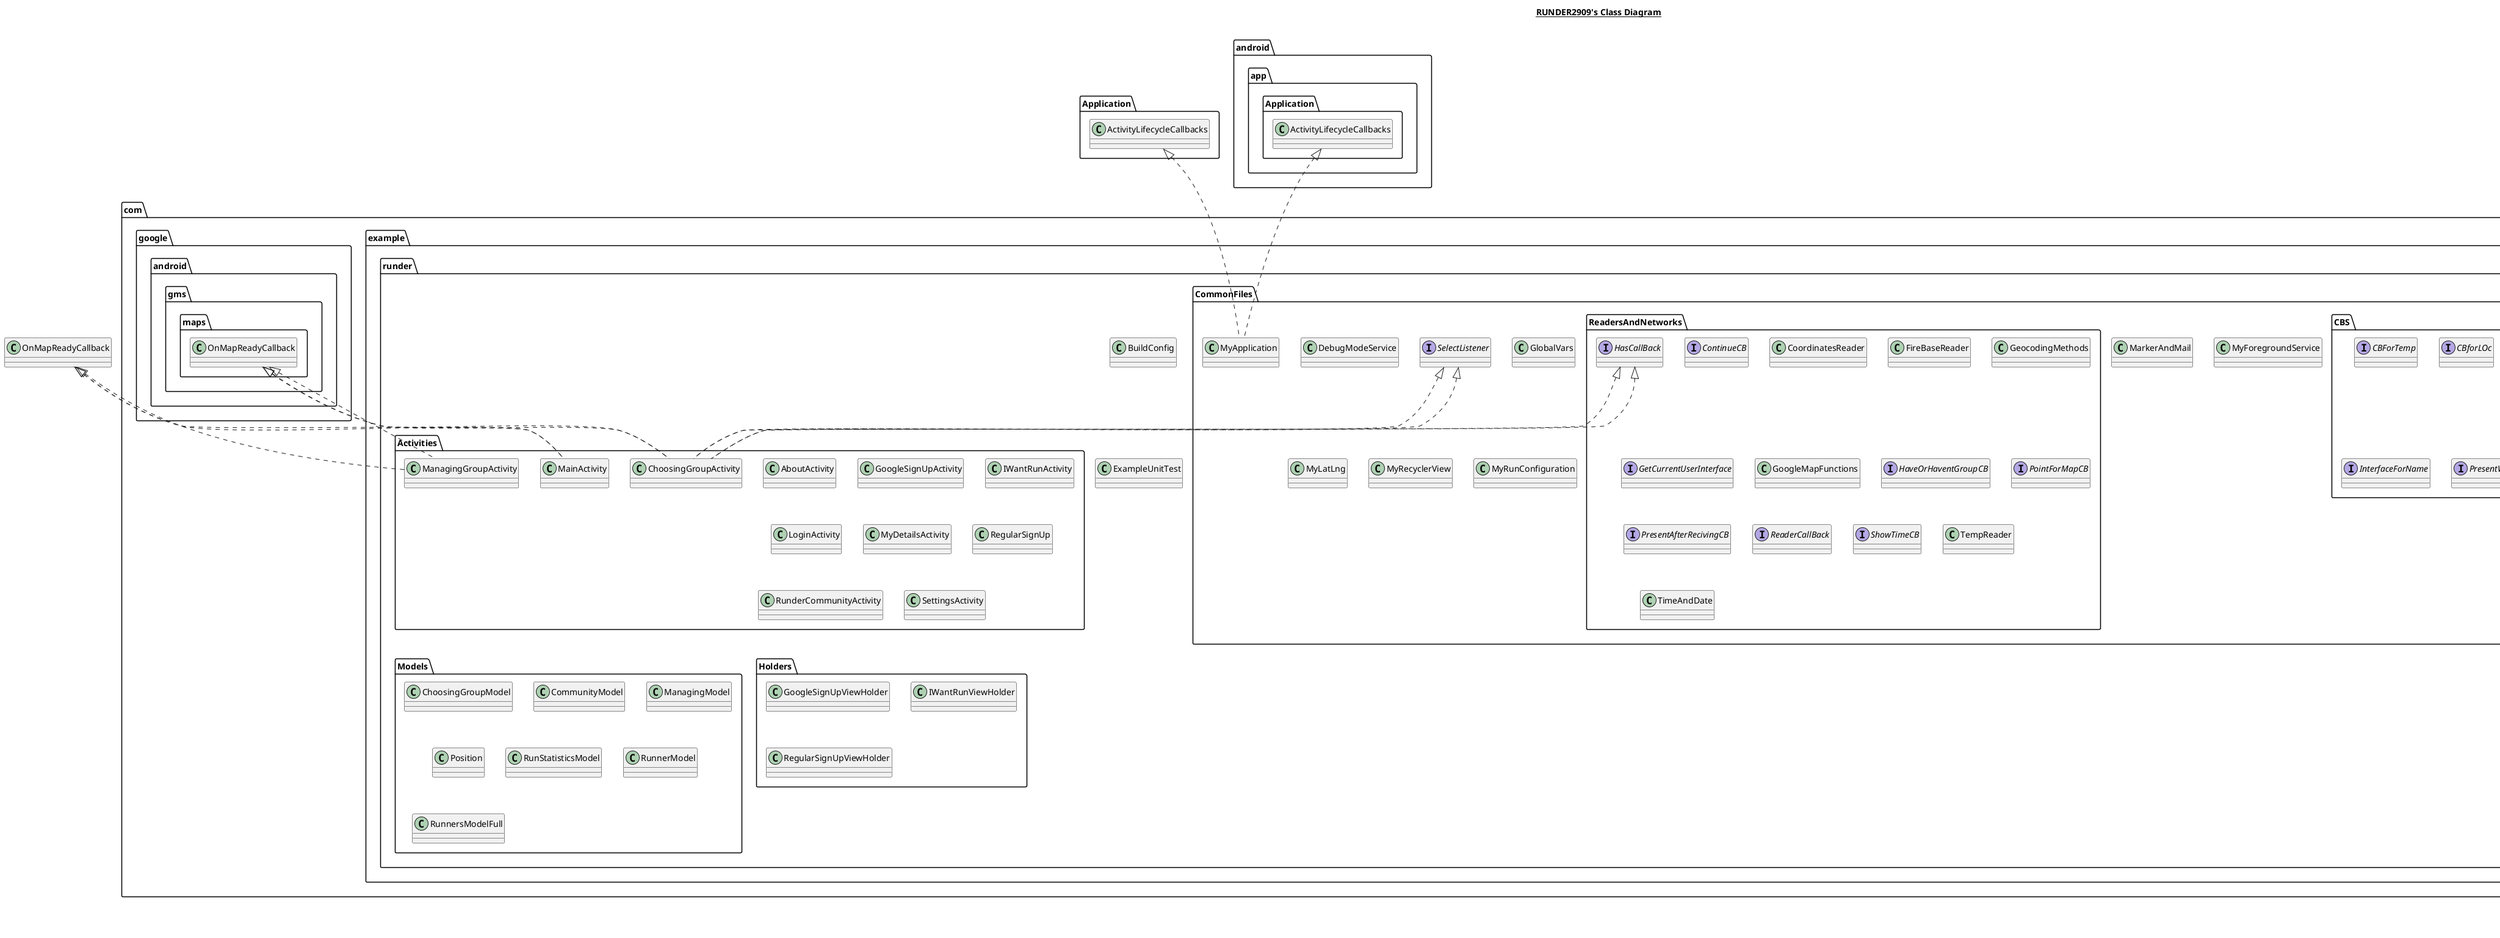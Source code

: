 @startuml

title __RUNDER2909's Class Diagram__\n

  namespace com.example.runder {
    namespace Activities {
      class com.example.runder.Activities.AboutActivity {
      }
    }
  }
  

  namespace com.example.runder {
    namespace Activities {
      class com.example.runder.Activities.AboutActivity {
      }
    }
  }
  

  namespace com.example.runder {
    namespace Activities {
      class com.example.runder.Activities.ChoosingGroupActivity {
      }
    }
  }
  

  namespace com.example.runder {
    namespace Activities {
      class com.example.runder.Activities.ChoosingGroupActivity {
      }
    }
  }
  

  namespace com.example.runder {
    namespace Activities {
      class com.example.runder.Activities.GoogleSignUpActivity {
      }
    }
  }
  

  namespace com.example.runder {
    namespace Activities {
      class com.example.runder.Activities.GoogleSignUpActivity {
      }
    }
  }
  

  namespace com.example.runder {
    namespace Activities {
      class com.example.runder.Activities.IWantRunActivity {
      }
    }
  }
  

  namespace com.example.runder {
    namespace Activities {
      class com.example.runder.Activities.IWantRunActivity {
      }
    }
  }
  

  namespace com.example.runder {
    namespace Activities {
      class com.example.runder.Activities.LoginActivity {
      }
    }
  }
  

  namespace com.example.runder {
    namespace Activities {
      class com.example.runder.Activities.LoginActivity {
      }
    }
  }
  

  namespace com.example.runder {
    namespace Activities {
      class com.example.runder.Activities.MainActivity {
      }
    }
  }
  

  namespace com.example.runder {
    namespace Activities {
      class com.example.runder.Activities.MainActivity {
      }
    }
  }
  

  namespace com.example.runder {
    namespace Activities {
      class com.example.runder.Activities.ManagingGroupActivity {
      }
    }
  }
  

  namespace com.example.runder {
    namespace Activities {
      class com.example.runder.Activities.ManagingGroupActivity {
      }
    }
  }
  

  namespace com.example.runder {
    namespace Activities {
      class com.example.runder.Activities.MyDetailsActivity {
      }
    }
  }
  

  namespace com.example.runder {
    namespace Activities {
      class com.example.runder.Activities.MyDetailsActivity {
      }
    }
  }
  

  namespace com.example.runder {
    namespace Activities {
      class com.example.runder.Activities.RegularSignUp {
      }
    }
  }
  

  namespace com.example.runder {
    namespace Activities {
      class com.example.runder.Activities.RegularSignUp {
      }
    }
  }
  

  namespace com.example.runder {
    namespace Activities {
      class com.example.runder.Activities.RunderCommunityActivity {
      }
    }
  }
  

  namespace com.example.runder {
    namespace Activities {
      class com.example.runder.Activities.RunderCommunityActivity {
      }
    }
  }
  

  namespace com.example.runder {
    namespace Activities {
      class com.example.runder.Activities.SettingsActivity {
      }
    }
  }
  

  namespace com.example.runder {
    namespace Activities {
      class com.example.runder.Activities.SettingsActivity {
      }
    }
  }
  

  namespace com.example.runder {
    namespace Adapters.Adapters {
      class com.example.runder.Adapters.Adapters.ChoosingGroupAdapter {
      }
    }
  }
  

  namespace com.example.runder {
    namespace Adapters.Adapters {
      class com.example.runder.Adapters.Adapters.ChoosingGroupAdapter {
      }
    }
  }
  

  namespace com.example.runder {
    namespace Adapters.Adapters {
      class com.example.runder.Adapters.Adapters.CommunityAdapter {
      }
    }
  }
  

  namespace com.example.runder {
    namespace Adapters.Adapters {
      class com.example.runder.Adapters.Adapters.CommunityAdapter {
      }
    }
  }
  

  namespace com.example.runder {
    namespace Adapters.Adapters {
      class com.example.runder.Adapters.Adapters.GoogleSignUpAdapter {
      }
    }
  }
  

  namespace com.example.runder {
    namespace Adapters.Adapters {
      class com.example.runder.Adapters.Adapters.GoogleSignUpAdapter {
      }
    }
  }
  

  namespace com.example.runder {
    namespace Adapters.Adapters {
      class com.example.runder.Adapters.Adapters.IWantRunAdapter {
      }
    }
  }
  

  namespace com.example.runder {
    namespace Adapters.Adapters {
      class com.example.runder.Adapters.Adapters.IWantRunAdapter {
      }
    }
  }
  

  namespace com.example.runder {
    namespace Adapters.Adapters {
      class com.example.runder.Adapters.Adapters.ManagingGroupAdapter {
      }
    }
  }
  

  namespace com.example.runder {
    namespace Adapters.Adapters {
      class com.example.runder.Adapters.Adapters.ManagingGroupAdapter {
      }
    }
  }
  

  namespace com.example.runder {
    namespace Adapters.Adapters {
      class com.example.runder.Adapters.Adapters.MyDetailsAdapter {
      }
    }
  }
  

  namespace com.example.runder {
    namespace Adapters.Adapters {
      class com.example.runder.Adapters.Adapters.MyDetailsAdapter {
      }
    }
  }
  

  namespace com.example.runder {
    namespace Adapters.Adapters {
      class com.example.runder.Adapters.Adapters.RegularSignUpAdapter {
      }
    }
  }
  

  namespace com.example.runder {
    namespace Adapters.Adapters {
      class com.example.runder.Adapters.Adapters.RegularSignUpAdapter {
      }
    }
  }
  

  namespace com.example.runder {
    class com.example.runder.BuildConfig {
    }
  }
  

  namespace com.example.runder {
    class com.example.runder.BuildConfig {
    }
  }
  

  namespace com.example.runder {
    namespace CommonFiles {
      namespace CBS {
        interface com.example.runder.CommonFiles.CBS.CBForTemp {
        }
      }
    }
  }
  

  namespace com.example.runder {
    namespace CommonFiles {
      namespace CBS {
        interface com.example.runder.CommonFiles.CBS.CBForTemp {
        }
      }
    }
  }
  

  namespace com.example.runder {
    namespace CommonFiles {
      namespace CBS {
        interface com.example.runder.CommonFiles.CBS.CBforLOc {
        }
      }
    }
  }
  

  namespace com.example.runder {
    namespace CommonFiles {
      namespace CBS {
        interface com.example.runder.CommonFiles.CBS.CBforLOc {
        }
      }
    }
  }
  

  namespace com.example.runder {
    namespace CommonFiles {
      namespace CBS {
        interface com.example.runder.CommonFiles.CBS.InterfaceForName {
        }
      }
    }
  }
  

  namespace com.example.runder {
    namespace CommonFiles {
      namespace CBS {
        interface com.example.runder.CommonFiles.CBS.InterfaceForName {
        }
      }
    }
  }
  

  namespace com.example.runder {
    namespace CommonFiles {
      namespace CBS {
        interface com.example.runder.CommonFiles.CBS.PresentWhenManagerEnds {
        }
      }
    }
  }
  

  namespace com.example.runder {
    namespace CommonFiles {
      namespace CBS {
        interface com.example.runder.CommonFiles.CBS.PresentWhenManagerEnds {
        }
      }
    }
  }
  

  namespace com.example.runder {
    namespace CommonFiles {
      class com.example.runder.CommonFiles.DebugModeService {
      }
    }
  }
  

  namespace com.example.runder {
    namespace CommonFiles {
      class com.example.runder.CommonFiles.DebugModeService {
      }
    }
  }
  

  namespace com.example.runder {
    namespace CommonFiles {
      class com.example.runder.CommonFiles.GlobalVars {
      }
    }
  }
  

  namespace com.example.runder {
    namespace CommonFiles {
      class com.example.runder.CommonFiles.GlobalVars {
      }
    }
  }
  

  namespace com.example.runder {
    namespace CommonFiles {
      class com.example.runder.CommonFiles.MarkerAndMail {
      }
    }
  }
  

  namespace com.example.runder {
    namespace CommonFiles {
      class com.example.runder.CommonFiles.MarkerAndMail {
      }
    }
  }
  

  namespace com.example.runder {
    namespace CommonFiles {
      class com.example.runder.CommonFiles.MyApplication {
      }
    }
  }
  

  namespace com.example.runder {
    namespace CommonFiles {
      class com.example.runder.CommonFiles.MyApplication {
      }
    }
  }
  

  namespace com.example.runder {
    namespace CommonFiles {
      class com.example.runder.CommonFiles.MyForegroundService {
      }
    }
  }
  

  namespace com.example.runder {
    namespace CommonFiles {
      class com.example.runder.CommonFiles.MyForegroundService {
      }
    }
  }
  

  namespace com.example.runder {
    namespace CommonFiles {
      class com.example.runder.CommonFiles.MyLatLng {
      }
    }
  }
  

  namespace com.example.runder {
    namespace CommonFiles {
      class com.example.runder.CommonFiles.MyLatLng {
      }
    }
  }
  

  namespace com.example.runder {
    namespace CommonFiles {
      class com.example.runder.CommonFiles.MyRecyclerView {
      }
    }
  }
  

  namespace com.example.runder {
    namespace CommonFiles {
      class com.example.runder.CommonFiles.MyRecyclerView {
      }
    }
  }
  

  namespace com.example.runder {
    namespace CommonFiles {
      class com.example.runder.CommonFiles.MyRunConfiguration {
      }
    }
  }
  

  namespace com.example.runder {
    namespace CommonFiles {
      class com.example.runder.CommonFiles.MyRunConfiguration {
      }
    }
  }
  

  namespace com.example.runder {
    namespace CommonFiles {
      namespace ReadersAndNetworks {
        interface com.example.runder.CommonFiles.ReadersAndNetworks.ContinueCB {
        }
      }
    }
  }
  

  namespace com.example.runder {
    namespace CommonFiles {
      namespace ReadersAndNetworks {
        interface com.example.runder.CommonFiles.ReadersAndNetworks.ContinueCB {
        }
      }
    }
  }
  

  namespace com.example.runder {
    namespace CommonFiles {
      namespace ReadersAndNetworks {
        class com.example.runder.CommonFiles.ReadersAndNetworks.CoordinatesReader {
        }
      }
    }
  }
  

  namespace com.example.runder {
    namespace CommonFiles {
      namespace ReadersAndNetworks {
        class com.example.runder.CommonFiles.ReadersAndNetworks.CoordinatesReader {
        }
      }
    }
  }
  

  namespace com.example.runder {
    namespace CommonFiles {
      namespace ReadersAndNetworks {
        class com.example.runder.CommonFiles.ReadersAndNetworks.FireBaseReader {
        }
      }
    }
  }
  

  namespace com.example.runder {
    namespace CommonFiles {
      namespace ReadersAndNetworks {
        class com.example.runder.CommonFiles.ReadersAndNetworks.FireBaseReader {
        }
      }
    }
  }
  

  namespace com.example.runder {
    namespace CommonFiles {
      namespace ReadersAndNetworks {
        class com.example.runder.CommonFiles.ReadersAndNetworks.GeocodingMethods {
        }
      }
    }
  }
  

  namespace com.example.runder {
    namespace CommonFiles {
      namespace ReadersAndNetworks {
        class com.example.runder.CommonFiles.ReadersAndNetworks.GeocodingMethods {
        }
      }
    }
  }
  

  namespace com.example.runder {
    namespace CommonFiles {
      namespace ReadersAndNetworks {
        interface com.example.runder.CommonFiles.ReadersAndNetworks.GetCurrentUserInterface {
        }
      }
    }
  }
  

  namespace com.example.runder {
    namespace CommonFiles {
      namespace ReadersAndNetworks {
        interface com.example.runder.CommonFiles.ReadersAndNetworks.GetCurrentUserInterface {
        }
      }
    }
  }
  

  namespace com.example.runder {
    namespace CommonFiles {
      namespace ReadersAndNetworks {
        class com.example.runder.CommonFiles.ReadersAndNetworks.GoogleMapFunctions {
        }
      }
    }
  }
  

  namespace com.example.runder {
    namespace CommonFiles {
      namespace ReadersAndNetworks {
        class com.example.runder.CommonFiles.ReadersAndNetworks.GoogleMapFunctions {
        }
      }
    }
  }
  

  namespace com.example.runder {
    namespace CommonFiles {
      namespace ReadersAndNetworks {
        interface com.example.runder.CommonFiles.ReadersAndNetworks.HasCallBack {
        }
      }
    }
  }
  

  namespace com.example.runder {
    namespace CommonFiles {
      namespace ReadersAndNetworks {
        interface com.example.runder.CommonFiles.ReadersAndNetworks.HasCallBack {
        }
      }
    }
  }
  

  namespace com.example.runder {
    namespace CommonFiles {
      namespace ReadersAndNetworks {
        interface com.example.runder.CommonFiles.ReadersAndNetworks.HaveOrHaventGroupCB {
        }
      }
    }
  }
  

  namespace com.example.runder {
    namespace CommonFiles {
      namespace ReadersAndNetworks {
        interface com.example.runder.CommonFiles.ReadersAndNetworks.HaveOrHaventGroupCB {
        }
      }
    }
  }
  

  namespace com.example.runder {
    namespace CommonFiles {
      namespace ReadersAndNetworks {
        interface com.example.runder.CommonFiles.ReadersAndNetworks.PointForMapCB {
        }
      }
    }
  }
  

  namespace com.example.runder {
    namespace CommonFiles {
      namespace ReadersAndNetworks {
        interface com.example.runder.CommonFiles.ReadersAndNetworks.PointForMapCB {
        }
      }
    }
  }
  

  namespace com.example.runder {
    namespace CommonFiles {
      namespace ReadersAndNetworks {
        interface com.example.runder.CommonFiles.ReadersAndNetworks.PresentAfterRecivingCB {
        }
      }
    }
  }
  

  namespace com.example.runder {
    namespace CommonFiles {
      namespace ReadersAndNetworks {
        interface com.example.runder.CommonFiles.ReadersAndNetworks.PresentAfterRecivingCB {
        }
      }
    }
  }
  

  namespace com.example.runder {
    namespace CommonFiles {
      namespace ReadersAndNetworks {
        interface com.example.runder.CommonFiles.ReadersAndNetworks.ReaderCallBack {
        }
      }
    }
  }
  

  namespace com.example.runder {
    namespace CommonFiles {
      namespace ReadersAndNetworks {
        interface com.example.runder.CommonFiles.ReadersAndNetworks.ReaderCallBack {
        }
      }
    }
  }
  

  namespace com.example.runder {
    namespace CommonFiles {
      namespace ReadersAndNetworks {
        interface com.example.runder.CommonFiles.ReadersAndNetworks.ShowTimeCB {
        }
      }
    }
  }
  

  namespace com.example.runder {
    namespace CommonFiles {
      namespace ReadersAndNetworks {
        interface com.example.runder.CommonFiles.ReadersAndNetworks.ShowTimeCB {
        }
      }
    }
  }
  

  namespace com.example.runder {
    namespace CommonFiles {
      namespace ReadersAndNetworks {
        class com.example.runder.CommonFiles.ReadersAndNetworks.TempReader {
        }
      }
    }
  }
  

  namespace com.example.runder {
    namespace CommonFiles {
      namespace ReadersAndNetworks {
        class com.example.runder.CommonFiles.ReadersAndNetworks.TempReader {
        }
      }
    }
  }
  

  namespace com.example.runder {
    namespace CommonFiles {
      namespace ReadersAndNetworks {
        class com.example.runder.CommonFiles.ReadersAndNetworks.TimeAndDate {
        }
      }
    }
  }
  

  namespace com.example.runder {
    namespace CommonFiles {
      namespace ReadersAndNetworks {
        class com.example.runder.CommonFiles.ReadersAndNetworks.TimeAndDate {
        }
      }
    }
  }
  

  namespace com.example.runder {
    namespace CommonFiles {
      interface com.example.runder.CommonFiles.SelectListener {
      }
    }
  }
  

  namespace com.example.runder {
    namespace CommonFiles {
      interface com.example.runder.CommonFiles.SelectListener {
      }
    }
  }
  

  namespace com.example.runder {
    class com.example.runder.ExampleInstrumentedTest {
    }
  }
  

  namespace com.example.runder {
    class com.example.runder.ExampleUnitTest {
    }
  }
  

  namespace com.example.runder {
    namespace Holders {
      class com.example.runder.Holders.GoogleSignUpViewHolder {
      }
    }
  }
  

  namespace com.example.runder {
    namespace Holders {
      class com.example.runder.Holders.GoogleSignUpViewHolder {
      }
    }
  }
  

  namespace com.example.runder {
    namespace Holders {
      class com.example.runder.Holders.IWantRunViewHolder {
      }
    }
  }
  

  namespace com.example.runder {
    namespace Holders {
      class com.example.runder.Holders.IWantRunViewHolder {
      }
    }
  }
  

  namespace com.example.runder {
    namespace Holders {
      class com.example.runder.Holders.RegularSignUpViewHolder {
      }
    }
  }
  

  namespace com.example.runder {
    namespace Holders {
      class com.example.runder.Holders.RegularSignUpViewHolder {
      }
    }
  }
  

  namespace com.example.runder {
    namespace Models {
      class com.example.runder.Models.ChoosingGroupModel {
      }
    }
  }
  

  namespace com.example.runder {
    namespace Models {
      class com.example.runder.Models.ChoosingGroupModel {
      }
    }
  }
  

  namespace com.example.runder {
    namespace Models {
      class com.example.runder.Models.CommunityModel {
      }
    }
  }
  

  namespace com.example.runder {
    namespace Models {
      class com.example.runder.Models.CommunityModel {
      }
    }
  }
  

  namespace com.example.runder {
    namespace Models {
      class com.example.runder.Models.ManagingModel {
      }
    }
  }
  

  namespace com.example.runder {
    namespace Models {
      class com.example.runder.Models.ManagingModel {
      }
    }
  }
  

  namespace com.example.runder {
    namespace Models {
      class com.example.runder.Models.Position {
      }
    }
  }
  

  namespace com.example.runder {
    namespace Models {
      class com.example.runder.Models.Position {
      }
    }
  }
  

  namespace com.example.runder {
    namespace Models {
      class com.example.runder.Models.RunStatisticsModel {
      }
    }
  }
  

  namespace com.example.runder {
    namespace Models {
      class com.example.runder.Models.RunStatisticsModel {
      }
    }
  }
  

  namespace com.example.runder {
    namespace Models {
      class com.example.runder.Models.RunnerModel {
      }
    }
  }
  

  namespace com.example.runder {
    namespace Models {
      class com.example.runder.Models.RunnerModel {
      }
    }
  }
  

  namespace com.example.runder {
    namespace Models {
      class com.example.runder.Models.RunnersModelFull {
      }
    }
  }
  

  namespace com.example.runder {
    namespace Models {
      class com.example.runder.Models.RunnersModelFull {
      }
    }
  }
  

  com.example.runder.Activities.ChoosingGroupActivity .up.|> HasCallBack
  com.example.runder.Activities.ChoosingGroupActivity .up.|> OnMapReadyCallback
  com.example.runder.Activities.ChoosingGroupActivity .up.|> SelectListener
  com.example.runder.Activities.ChoosingGroupActivity .up.|> com.example.runder.CommonFiles.ReadersAndNetworks.HasCallBack
  com.example.runder.Activities.ChoosingGroupActivity .up.|> com.example.runder.CommonFiles.SelectListener
  com.example.runder.Activities.ChoosingGroupActivity .up.|> com.google.android.gms.maps.OnMapReadyCallback
  com.example.runder.Activities.MainActivity .up.|> com.google.android.gms.maps.OnMapReadyCallback
  com.example.runder.Activities.MainActivity .up.|> OnMapReadyCallback
  com.example.runder.Activities.ManagingGroupActivity .up.|> OnMapReadyCallback
  com.example.runder.Activities.ManagingGroupActivity .up.|> com.google.android.gms.maps.OnMapReadyCallback
  com.example.runder.CommonFiles.DebugModeService o-- com.example.runder.CommonFiles.DebugModeService.DebugModeReceiver : receiver
  com.example.runder.CommonFiles.MyApplication .up.|> Application.ActivityLifecycleCallbacks
  com.example.runder.CommonFiles.MyApplication .up.|> android.app.Application.ActivityLifecycleCallbacks


right footer


PlantUML diagram generated by SketchIt! (https://bitbucket.org/pmesmeur/sketch.it)
For more information about this tool, please contact philippe.mesmeur@gmail.com
endfooter

@enduml
